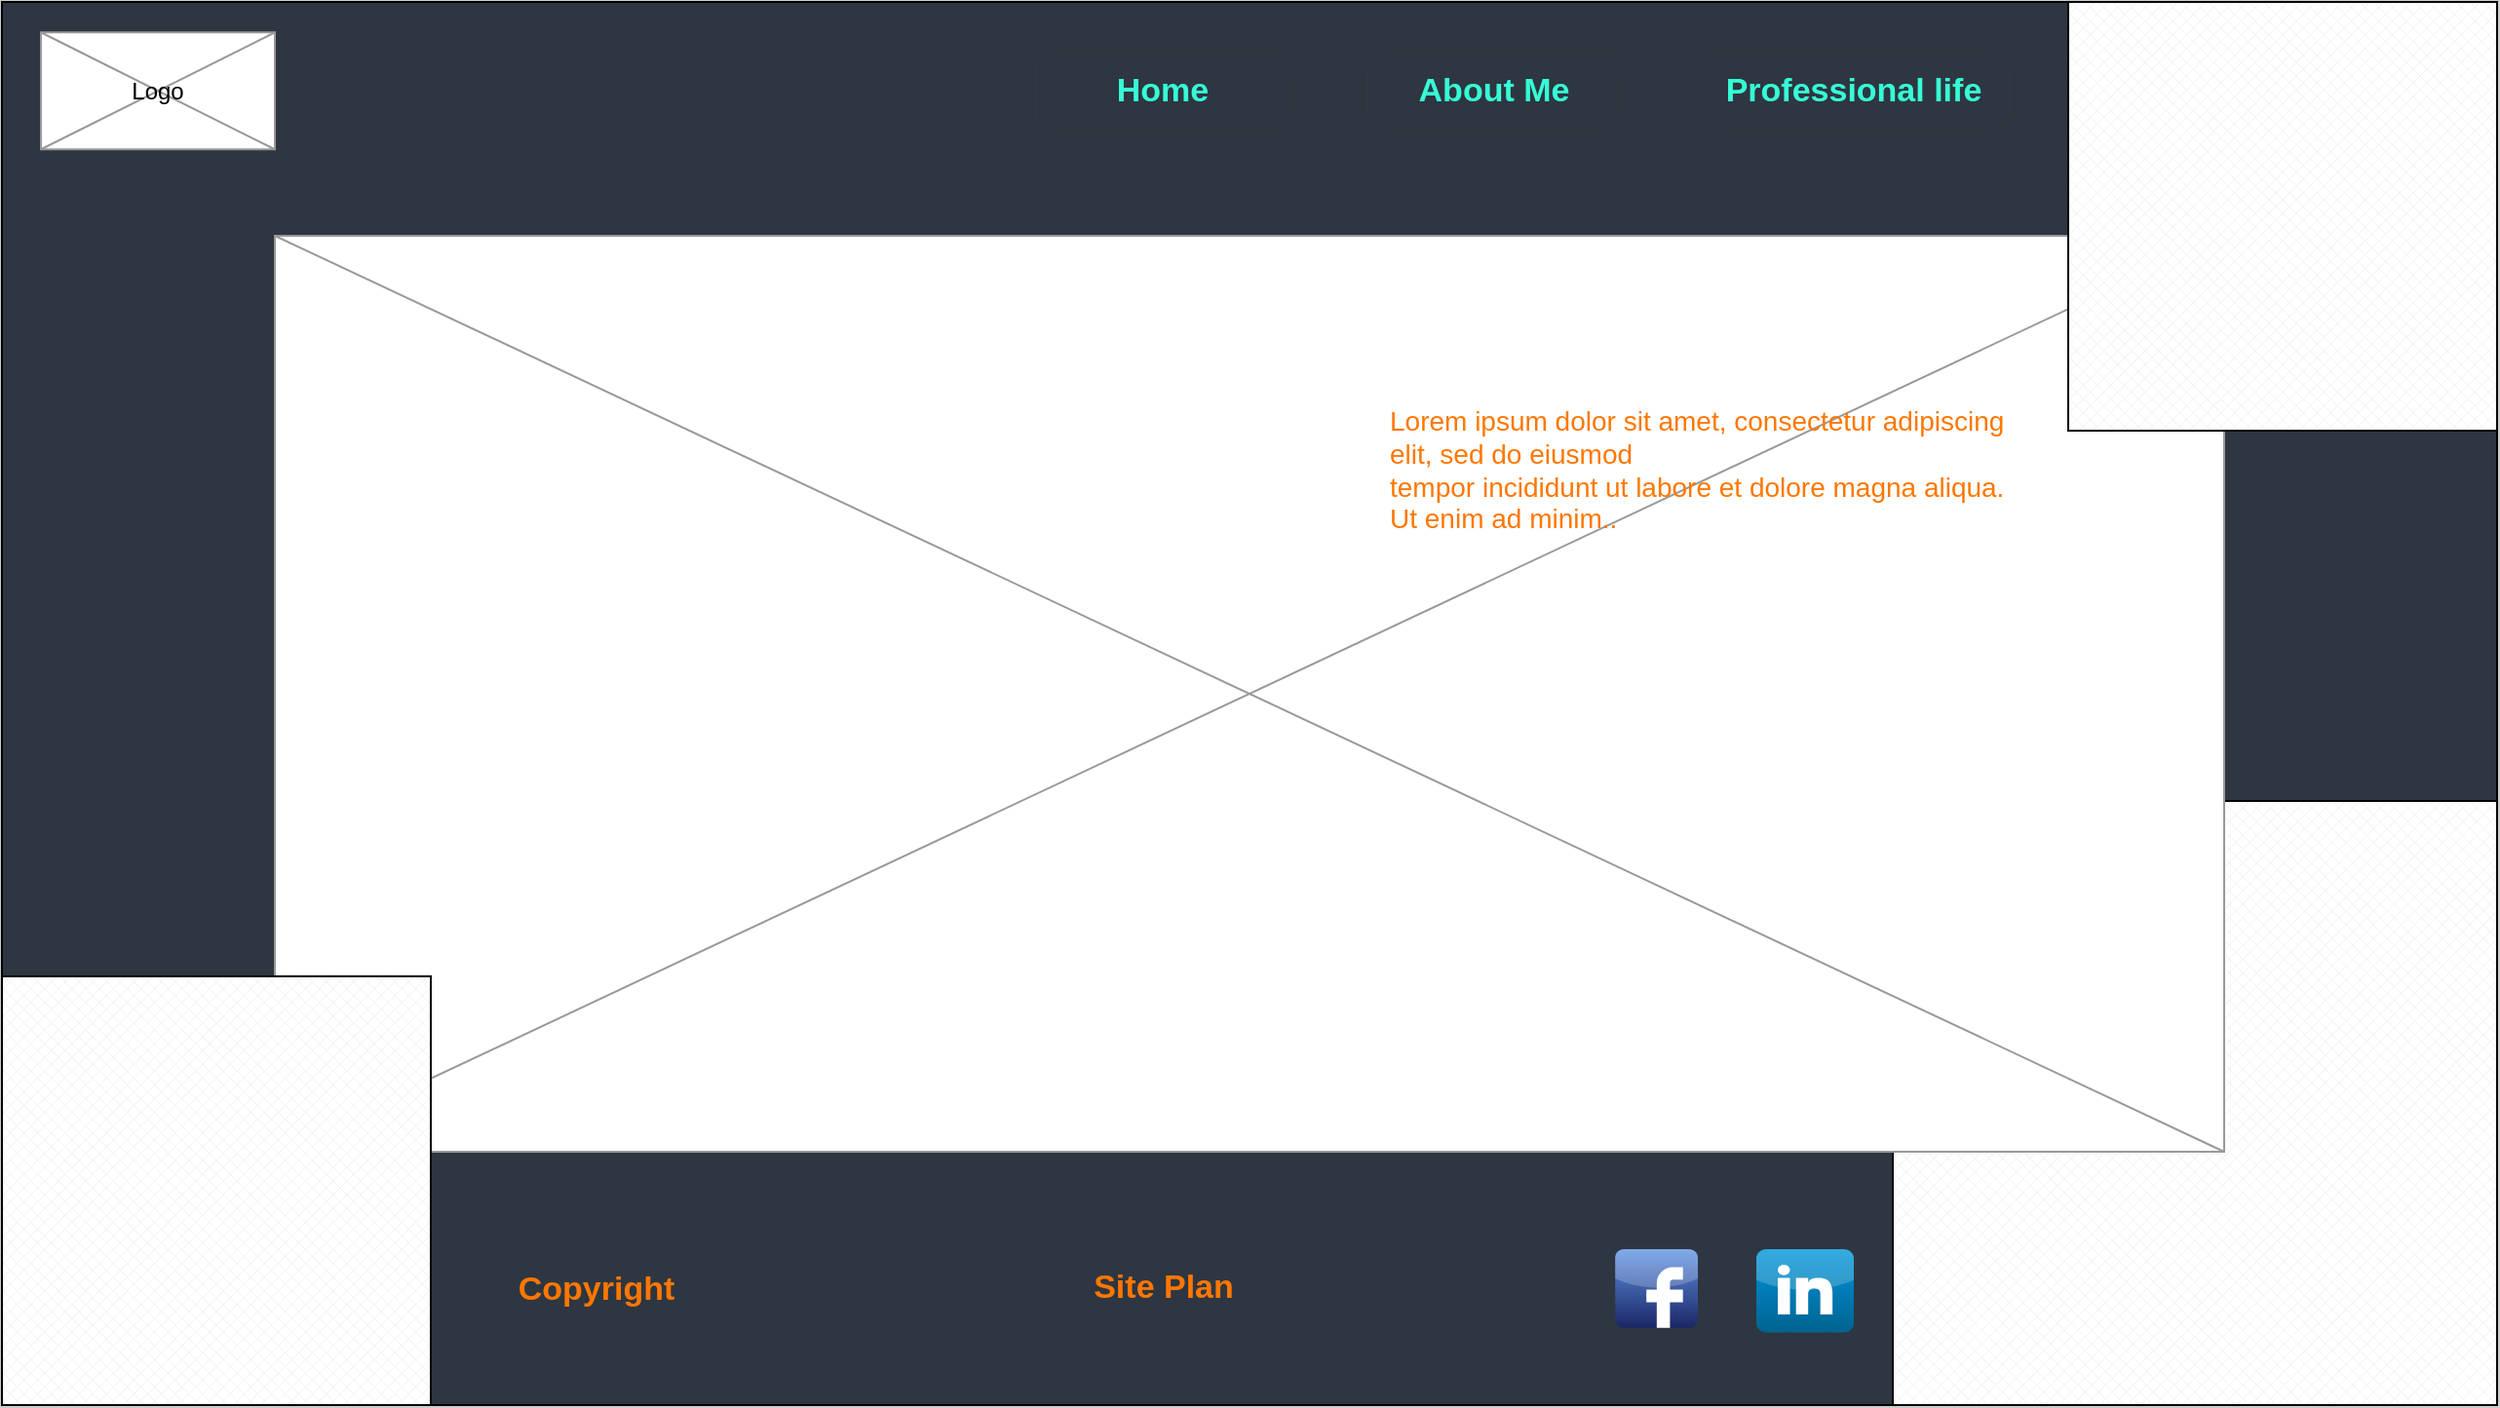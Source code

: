 <mxfile version="22.0.3" type="device" pages="3">
  <diagram name="Home" id="wBfMsF5EOpPH7qJPJvzx">
    <mxGraphModel dx="1418" dy="820" grid="1" gridSize="10" guides="1" tooltips="1" connect="1" arrows="1" fold="1" page="1" pageScale="1" pageWidth="1280" pageHeight="720" background="#CCCCCC" math="0" shadow="0">
      <root>
        <mxCell id="0" />
        <mxCell id="1" parent="0" />
        <mxCell id="7yaqULiW5rpqOAhdqojC-11" value="" style="rounded=0;whiteSpace=wrap;html=1;fillColor=#2E3641;" parent="1" vertex="1">
          <mxGeometry width="1280" height="720" as="geometry" />
        </mxCell>
        <mxCell id="QRP8fKSK-aSPXtrGsUG1-1" value="" style="verticalLabelPosition=bottom;shadow=0;dashed=0;align=center;html=1;verticalAlign=top;strokeWidth=1;shape=mxgraph.mockup.graphics.simpleIcon;strokeColor=#999999;" parent="1" vertex="1">
          <mxGeometry x="20" y="15.63" width="120" height="60" as="geometry" />
        </mxCell>
        <mxCell id="QRP8fKSK-aSPXtrGsUG1-2" value="Logo" style="text;html=1;strokeColor=none;fillColor=none;align=center;verticalAlign=middle;whiteSpace=wrap;rounded=0;" parent="1" vertex="1">
          <mxGeometry x="50" y="30.63" width="60" height="30" as="geometry" />
        </mxCell>
        <mxCell id="QRP8fKSK-aSPXtrGsUG1-3" value="Hero img" style="text;html=1;strokeColor=none;fillColor=none;align=center;verticalAlign=middle;whiteSpace=wrap;rounded=0;" parent="1" vertex="1">
          <mxGeometry x="610" y="340" width="60" height="30" as="geometry" />
        </mxCell>
        <mxCell id="qCJTzdN3XoCEvBxiuuqa-1" value="&lt;font&gt;Home&lt;/font&gt;" style="strokeWidth=0;shadow=0;dashed=0;align=center;html=1;shape=mxgraph.mockup.buttons.button;strokeColor=#666666;fontColor=#36FFD6;mainText=;buttonStyle=round;fontSize=17;fontStyle=1;fillColor=#2E3641;whiteSpace=wrap;direction=south;rotation=0;" parent="1" vertex="1">
          <mxGeometry x="530" y="25.01" width="131.25" height="41.25" as="geometry" />
        </mxCell>
        <mxCell id="dCPN4y6ug0PJeD0DynAb-1" value="" style="verticalLabelPosition=bottom;verticalAlign=top;html=1;shape=mxgraph.basic.patternFillRect;fillStyle=diagGrid;step=5;fillStrokeWidth=0.2;fillStrokeColor=#dddddd;" parent="1" vertex="1">
          <mxGeometry x="970" y="410" width="310" height="310" as="geometry" />
        </mxCell>
        <mxCell id="PQiBWI9s9tDiOVRvdSXA-1" value="About Me" style="strokeWidth=0;shadow=0;dashed=0;align=center;html=1;shape=mxgraph.mockup.buttons.button;strokeColor=#666666;fontColor=#36FFD6;mainText=;buttonStyle=round;fontSize=17;fontStyle=1;fillColor=#2E3641;whiteSpace=wrap;direction=south;rotation=0;" parent="1" vertex="1">
          <mxGeometry x="700" y="25.01" width="131.25" height="41.25" as="geometry" />
        </mxCell>
        <mxCell id="PQiBWI9s9tDiOVRvdSXA-2" value="Professional life" style="strokeWidth=0;shadow=0;dashed=0;align=center;html=1;shape=mxgraph.mockup.buttons.button;strokeColor=#666666;fontColor=#36FFD6;mainText=;buttonStyle=round;fontSize=17;fontStyle=1;fillColor=#2E3641;whiteSpace=wrap;direction=south;rotation=0;" parent="1" vertex="1">
          <mxGeometry x="870" y="25.01" width="160" height="41.25" as="geometry" />
        </mxCell>
        <mxCell id="7yaqULiW5rpqOAhdqojC-18" value="" style="verticalLabelPosition=bottom;shadow=0;dashed=0;align=center;html=1;verticalAlign=top;strokeWidth=1;shape=mxgraph.mockup.graphics.simpleIcon;strokeColor=#999999;" parent="1" vertex="1">
          <mxGeometry x="140" y="120" width="1000" height="470" as="geometry" />
        </mxCell>
        <mxCell id="UjjXFJUzAmLXbmccAbjf-2" value="" style="verticalLabelPosition=bottom;verticalAlign=top;html=1;shape=mxgraph.basic.patternFillRect;fillStyle=diagGrid;step=5;fillStrokeWidth=0.2;fillStrokeColor=#dddddd;" parent="1" vertex="1">
          <mxGeometry x="1060" width="220" height="220" as="geometry" />
        </mxCell>
        <mxCell id="UjjXFJUzAmLXbmccAbjf-1" value="" style="verticalLabelPosition=bottom;verticalAlign=top;html=1;shape=mxgraph.basic.patternFillRect;fillStyle=diagGrid;step=5;fillStrokeWidth=0.2;fillStrokeColor=#dddddd;" parent="1" vertex="1">
          <mxGeometry y="500" width="220" height="220" as="geometry" />
        </mxCell>
        <mxCell id="b5jT3TNlWhaWunSks1nH-2" value="" style="dashed=0;outlineConnect=0;html=1;align=center;labelPosition=center;verticalLabelPosition=bottom;verticalAlign=top;shape=mxgraph.webicons.facebook;fillColor=#6294E4;gradientColor=#1A2665" parent="1" vertex="1">
          <mxGeometry x="827.6" y="640" width="42.4" height="40.4" as="geometry" />
        </mxCell>
        <mxCell id="b5jT3TNlWhaWunSks1nH-3" value="" style="dashed=0;outlineConnect=0;html=1;align=center;labelPosition=center;verticalLabelPosition=bottom;verticalAlign=top;shape=mxgraph.webicons.linkedin;fillColor=#0095DB;gradientColor=#006391" parent="1" vertex="1">
          <mxGeometry x="900" y="640" width="50" height="42.8" as="geometry" />
        </mxCell>
        <mxCell id="Gk7XXAPY_sbe26i6wyBb-1" value="&lt;font color=&quot;#ff7700&quot; style=&quot;font-size: 14px;&quot;&gt;Lorem ipsum dolor sit amet, consectetur adipiscing elit, sed do eiusmod &lt;br&gt;tempor incididunt ut labore et dolore magna aliqua. Ut enim ad minim..&lt;br&gt;&lt;/font&gt;" style="text;html=1;strokeColor=none;fillColor=none;align=left;verticalAlign=middle;whiteSpace=wrap;rounded=0;" parent="1" vertex="1">
          <mxGeometry x="710" y="180" width="320" height="120" as="geometry" />
        </mxCell>
        <mxCell id="zJCNA5fONEXdiLDR6Zia-1" value="&lt;b&gt;&lt;font style=&quot;font-size: 17px;&quot; color=&quot;#ff7700&quot;&gt;Site Plan&lt;/font&gt;&lt;/b&gt;" style="text;html=1;strokeColor=none;fillColor=none;align=center;verticalAlign=middle;whiteSpace=wrap;rounded=0;" vertex="1" parent="1">
          <mxGeometry x="550.62" y="645.2" width="90" height="30" as="geometry" />
        </mxCell>
        <mxCell id="zJCNA5fONEXdiLDR6Zia-2" value="&lt;b&gt;&lt;font color=&quot;#ff7700&quot; style=&quot;font-size: 17px;&quot;&gt;Copyright&lt;/font&gt;&lt;/b&gt;" style="text;html=1;strokeColor=none;fillColor=none;align=center;verticalAlign=middle;whiteSpace=wrap;rounded=0;" vertex="1" parent="1">
          <mxGeometry x="240" y="646.4" width="130" height="30" as="geometry" />
        </mxCell>
      </root>
    </mxGraphModel>
  </diagram>
  <diagram id="TpxCy1GnwFPJlhL2u1xT" name="About Me">
    <mxGraphModel dx="1418" dy="820" grid="1" gridSize="10" guides="1" tooltips="1" connect="1" arrows="1" fold="1" page="1" pageScale="1" pageWidth="1280" pageHeight="720" math="0" shadow="0">
      <root>
        <mxCell id="0" />
        <mxCell id="1" parent="0" />
        <mxCell id="BMCmZ-RgQjH0LKbS7Fod-1" value="" style="rounded=0;whiteSpace=wrap;html=1;fillColor=#2E3641;" parent="1" vertex="1">
          <mxGeometry width="1280" height="720" as="geometry" />
        </mxCell>
        <mxCell id="BMCmZ-RgQjH0LKbS7Fod-12" value="&lt;h1 style=&quot;font-size: 20px;&quot;&gt;Backgroung&lt;/h1&gt;&lt;h1 style=&quot;font-size: 20px;&quot;&gt;&lt;font style=&quot;font-size: 20px;&quot;&gt;Lorem ipsum dolor sit amet, consectetur adipiscing elit, sed do eiusmod &lt;br style=&quot;font-size: 20px;&quot;&gt;tempor incididunt ut labore et dolore magna aliqua. Ut enim ad minim &lt;br style=&quot;font-size: 20px;&quot;&gt;veniam, quis nostrud exercitation ullamco laboris nisi ut aliquip ex ea &lt;br style=&quot;font-size: 20px;&quot;&gt;commodo consequat. Duis aute irure dolor in reprehenderit in voluptate &lt;br style=&quot;font-size: 20px;&quot;&gt;&lt;br&gt;&lt;/font&gt;&lt;/h1&gt;" style="text;html=1;strokeColor=none;fillColor=default;spacing=5;spacingTop=-20;whiteSpace=wrap;overflow=hidden;rounded=0;fontSize=20;" parent="1" vertex="1">
          <mxGeometry x="140" y="90" width="550" height="250" as="geometry" />
        </mxCell>
        <mxCell id="Ziz4033YWvLwNaLGAczF-1" value="" style="verticalLabelPosition=bottom;shadow=0;dashed=0;align=center;html=1;verticalAlign=top;strokeWidth=1;shape=mxgraph.mockup.graphics.simpleIcon;strokeColor=#999999;" parent="1" vertex="1">
          <mxGeometry x="20" y="15.63" width="120" height="60" as="geometry" />
        </mxCell>
        <mxCell id="Ziz4033YWvLwNaLGAczF-2" value="Logo" style="text;html=1;strokeColor=none;fillColor=none;align=center;verticalAlign=middle;whiteSpace=wrap;rounded=0;" parent="1" vertex="1">
          <mxGeometry x="50" y="30.63" width="60" height="30" as="geometry" />
        </mxCell>
        <mxCell id="Ziz4033YWvLwNaLGAczF-3" value="" style="verticalLabelPosition=bottom;verticalAlign=top;html=1;shape=mxgraph.basic.patternFillRect;fillStyle=diagGrid;step=5;fillStrokeWidth=0.2;fillStrokeColor=#dddddd;" parent="1" vertex="1">
          <mxGeometry x="970" y="410" width="310" height="310" as="geometry" />
        </mxCell>
        <mxCell id="Ziz4033YWvLwNaLGAczF-4" value="" style="verticalLabelPosition=bottom;verticalAlign=top;html=1;shape=mxgraph.basic.patternFillRect;fillStyle=diagGrid;step=5;fillStrokeWidth=0.2;fillStrokeColor=#dddddd;" parent="1" vertex="1">
          <mxGeometry x="1060" width="220" height="220" as="geometry" />
        </mxCell>
        <mxCell id="Ziz4033YWvLwNaLGAczF-5" value="" style="verticalLabelPosition=bottom;verticalAlign=top;html=1;shape=mxgraph.basic.patternFillRect;fillStyle=diagGrid;step=5;fillStrokeWidth=0.2;fillStrokeColor=#dddddd;" parent="1" vertex="1">
          <mxGeometry y="500" width="220" height="220" as="geometry" />
        </mxCell>
        <mxCell id="2_PRpetLgTnYJ_jcY5Hx-1" value="Home" style="strokeWidth=0;shadow=0;dashed=0;align=center;html=1;shape=mxgraph.mockup.buttons.button;strokeColor=#666666;fontColor=#36FFD6;mainText=;buttonStyle=round;fontSize=17;fontStyle=1;fillColor=#2E3641;whiteSpace=wrap;direction=south;rotation=0;" parent="1" vertex="1">
          <mxGeometry x="530" y="25.01" width="131.25" height="41.25" as="geometry" />
        </mxCell>
        <mxCell id="2_PRpetLgTnYJ_jcY5Hx-2" value="&lt;font&gt;About Me&lt;/font&gt;" style="strokeWidth=0;shadow=0;dashed=0;align=center;html=1;shape=mxgraph.mockup.buttons.button;strokeColor=#666666;fontColor=#36FFD6;mainText=;buttonStyle=round;fontSize=17;fontStyle=1;fillColor=#2E3641;whiteSpace=wrap;direction=south;rotation=0;" parent="1" vertex="1">
          <mxGeometry x="700" y="25.01" width="131.25" height="41.25" as="geometry" />
        </mxCell>
        <mxCell id="2_PRpetLgTnYJ_jcY5Hx-3" value="Professional life" style="strokeWidth=0;shadow=0;dashed=0;align=center;html=1;shape=mxgraph.mockup.buttons.button;strokeColor=#666666;fontColor=#36FFD6;mainText=;buttonStyle=round;fontSize=17;fontStyle=1;fillColor=#2E3641;whiteSpace=wrap;direction=south;rotation=0;" parent="1" vertex="1">
          <mxGeometry x="870" y="25.01" width="160" height="41.25" as="geometry" />
        </mxCell>
        <mxCell id="BMCmZ-RgQjH0LKbS7Fod-14" value="&lt;h1 style=&quot;font-size: 19px;&quot;&gt;Me&lt;/h1&gt;&lt;h1 style=&quot;font-size: 19px;&quot;&gt;&lt;font style=&quot;font-size: 19px;&quot;&gt;Lorem ipsum dolor sit amet, consectetur adipiscing elit, sed do eiusmod &lt;br style=&quot;font-size: 19px;&quot;&gt;tempor incididunt ut labore et dolore magna aliqua. Ut enim ad minim &lt;br style=&quot;font-size: 19px;&quot;&gt;veniam, quis nostrud exercitation ullamco laboris nisi ut aliquip ex&lt;br style=&quot;font-size: 19px;&quot;&gt;commodo consequat. Duis aute irure dolor in reprehenderit in voluptate&lt;br style=&quot;font-size: 19px;&quot;&gt;&lt;/font&gt;&lt;/h1&gt;" style="text;html=1;spacing=5;spacingTop=-20;whiteSpace=wrap;overflow=hidden;rounded=0;fontSize=19;fillColor=default;align=left;" parent="1" vertex="1">
          <mxGeometry x="590" y="360" width="550" height="230" as="geometry" />
        </mxCell>
        <mxCell id="TsOiHpJsVgPfAd_2ojou-3" value="" style="dashed=0;outlineConnect=0;html=1;align=center;labelPosition=center;verticalLabelPosition=bottom;verticalAlign=top;shape=mxgraph.webicons.linkedin;fillColor=#0095DB;gradientColor=#006391" parent="1" vertex="1">
          <mxGeometry x="900" y="640" width="50" height="42.8" as="geometry" />
        </mxCell>
        <mxCell id="BMCmZ-RgQjH0LKbS7Fod-5" value="" style="verticalLabelPosition=bottom;shadow=0;dashed=0;align=center;html=1;verticalAlign=top;strokeWidth=1;shape=mxgraph.mockup.graphics.simpleIcon;strokeColor=#999999;" parent="1" vertex="1">
          <mxGeometry x="710" y="90" width="430" height="250" as="geometry" />
        </mxCell>
        <mxCell id="wWEIseBvrATQPRM72ox3-1" value="Slideshow" style="text;html=1;strokeColor=none;fillColor=none;align=center;verticalAlign=middle;whiteSpace=wrap;rounded=0;fontStyle=1;fontSize=14;" vertex="1" parent="1">
          <mxGeometry x="895" y="200" width="60" height="30" as="geometry" />
        </mxCell>
        <mxCell id="HZjjeGRqze4zufVo57Fl-1" value="" style="dashed=0;outlineConnect=0;html=1;align=center;labelPosition=center;verticalLabelPosition=bottom;verticalAlign=top;shape=mxgraph.webicons.facebook;fillColor=#6294E4;gradientColor=#1A2665" vertex="1" parent="1">
          <mxGeometry x="827.6" y="640" width="42.4" height="40.4" as="geometry" />
        </mxCell>
        <mxCell id="HZjjeGRqze4zufVo57Fl-2" value="" style="dashed=0;outlineConnect=0;html=1;align=center;labelPosition=center;verticalLabelPosition=bottom;verticalAlign=top;shape=mxgraph.webicons.linkedin;fillColor=#0095DB;gradientColor=#006391" vertex="1" parent="1">
          <mxGeometry x="900" y="640" width="50" height="42.8" as="geometry" />
        </mxCell>
        <mxCell id="HZjjeGRqze4zufVo57Fl-3" value="&lt;b&gt;&lt;font style=&quot;font-size: 17px;&quot; color=&quot;#ff7700&quot;&gt;Site Plan&lt;/font&gt;&lt;/b&gt;" style="text;html=1;strokeColor=none;fillColor=none;align=center;verticalAlign=middle;whiteSpace=wrap;rounded=0;" vertex="1" parent="1">
          <mxGeometry x="550.62" y="645.2" width="90" height="30" as="geometry" />
        </mxCell>
        <mxCell id="HZjjeGRqze4zufVo57Fl-4" value="&lt;b&gt;&lt;font color=&quot;#ff7700&quot; style=&quot;font-size: 17px;&quot;&gt;Copyright&lt;/font&gt;&lt;/b&gt;" style="text;html=1;strokeColor=none;fillColor=none;align=center;verticalAlign=middle;whiteSpace=wrap;rounded=0;" vertex="1" parent="1">
          <mxGeometry x="240" y="646.4" width="130" height="30" as="geometry" />
        </mxCell>
        <mxCell id="MC26KxEanJasFomS0dOM-1" value="" style="verticalLabelPosition=bottom;shadow=0;dashed=0;align=center;html=1;verticalAlign=top;strokeWidth=1;shape=mxgraph.mockup.graphics.simpleIcon;strokeColor=#999999;" vertex="1" parent="1">
          <mxGeometry x="140" y="360" width="430" height="230" as="geometry" />
        </mxCell>
        <mxCell id="MC26KxEanJasFomS0dOM-2" value="Slideshow" style="text;html=1;strokeColor=none;fillColor=none;align=center;verticalAlign=middle;whiteSpace=wrap;rounded=0;fontStyle=1;fontSize=14;" vertex="1" parent="1">
          <mxGeometry x="325" y="460" width="60" height="30" as="geometry" />
        </mxCell>
      </root>
    </mxGraphModel>
  </diagram>
  <diagram id="FTLInvPN_gotltsp7zTQ" name="Professional Life">
    <mxGraphModel dx="1418" dy="820" grid="1" gridSize="10" guides="1" tooltips="1" connect="1" arrows="1" fold="1" page="1" pageScale="1" pageWidth="1280" pageHeight="720" math="0" shadow="0">
      <root>
        <mxCell id="0" />
        <mxCell id="1" parent="0" />
        <mxCell id="UwCQRblUi37K-v5Aw7vK-1" value="" style="rounded=0;whiteSpace=wrap;html=1;fillColor=#2E3641;" parent="1" vertex="1">
          <mxGeometry width="1280" height="720" as="geometry" />
        </mxCell>
        <mxCell id="l8b4pAbm5fQWwhxcnFbj-14" value="&lt;h1&gt;Heading&lt;/h1&gt;&lt;p&gt;Lorem ipsum dolor sit amet, consectetur adipisicing elit, sed do eiusmod tempor incididunt ut labore et dolore magna aliqua.&lt;/p&gt;" style="text;html=1;strokeColor=none;fillColor=none;spacing=5;spacingTop=-20;whiteSpace=wrap;overflow=hidden;rounded=0;" parent="1" vertex="1">
          <mxGeometry x="160" y="100" width="540" height="80" as="geometry" />
        </mxCell>
        <mxCell id="l8b4pAbm5fQWwhxcnFbj-16" value="&lt;h1&gt;Heading&lt;/h1&gt;&lt;p&gt;Lorem ipsum dolor sit amet, consectetur adipisicing elit, sed do eiusmod tempor incididunt ut labore et dolore magna aliqua.&lt;/p&gt;" style="text;html=1;strokeColor=none;fillColor=none;spacing=5;spacingTop=-20;whiteSpace=wrap;overflow=hidden;rounded=0;" parent="1" vertex="1">
          <mxGeometry x="160" y="200" width="540" height="80" as="geometry" />
        </mxCell>
        <mxCell id="l8b4pAbm5fQWwhxcnFbj-17" value="&lt;h1&gt;Heading&lt;/h1&gt;&lt;p&gt;Lorem ipsum dolor sit amet, consectetur adipisicing elit, sed do eiusmod tempor incididunt ut labore et dolore magna aliqua.&lt;/p&gt;" style="text;html=1;strokeColor=none;fillColor=none;spacing=5;spacingTop=-20;whiteSpace=wrap;overflow=hidden;rounded=0;" parent="1" vertex="1">
          <mxGeometry x="160" y="300.25" width="540" height="80" as="geometry" />
        </mxCell>
        <mxCell id="l8b4pAbm5fQWwhxcnFbj-18" value="&lt;h1&gt;Heading&lt;/h1&gt;&lt;p&gt;Lorem ipsum dolor sit amet, consectetur adipisicing elit, sed do eiusmod tempor incididunt ut labore et dolore magna aliqua.&lt;/p&gt;" style="text;html=1;strokeColor=none;fillColor=none;spacing=5;spacingTop=-20;whiteSpace=wrap;overflow=hidden;rounded=0;" parent="1" vertex="1">
          <mxGeometry x="160" y="400" width="540" height="80" as="geometry" />
        </mxCell>
        <mxCell id="q9BmifCWnXxqbpjacA7f-1" value="" style="verticalLabelPosition=bottom;shadow=0;dashed=0;align=center;html=1;verticalAlign=top;strokeWidth=1;shape=mxgraph.mockup.graphics.simpleIcon;strokeColor=#999999;" parent="1" vertex="1">
          <mxGeometry x="20" y="15.63" width="120" height="60" as="geometry" />
        </mxCell>
        <mxCell id="q9BmifCWnXxqbpjacA7f-2" value="Logo" style="text;html=1;strokeColor=none;fillColor=none;align=center;verticalAlign=middle;whiteSpace=wrap;rounded=0;" parent="1" vertex="1">
          <mxGeometry x="50" y="30.63" width="60" height="30" as="geometry" />
        </mxCell>
        <mxCell id="q9BmifCWnXxqbpjacA7f-4" value="" style="verticalLabelPosition=bottom;verticalAlign=top;html=1;shape=mxgraph.basic.patternFillRect;fillStyle=diagGrid;step=5;fillStrokeWidth=0.2;fillStrokeColor=#dddddd;" parent="1" vertex="1">
          <mxGeometry x="1060" width="220" height="220" as="geometry" />
        </mxCell>
        <mxCell id="q9BmifCWnXxqbpjacA7f-3" value="" style="verticalLabelPosition=bottom;verticalAlign=top;html=1;shape=mxgraph.basic.patternFillRect;fillStyle=diagGrid;step=5;fillStrokeWidth=0.2;fillStrokeColor=#dddddd;" parent="1" vertex="1">
          <mxGeometry x="970" y="410" width="310" height="310" as="geometry" />
        </mxCell>
        <mxCell id="q9BmifCWnXxqbpjacA7f-5" value="" style="verticalLabelPosition=bottom;verticalAlign=top;html=1;shape=mxgraph.basic.patternFillRect;fillStyle=diagGrid;step=5;fillStrokeWidth=0.2;fillStrokeColor=#dddddd;" parent="1" vertex="1">
          <mxGeometry y="500" width="220" height="220" as="geometry" />
        </mxCell>
        <mxCell id="4jpjoxdkmpiXWCgLBBD9-1" value="Home" style="strokeWidth=0;shadow=0;dashed=0;align=center;html=1;shape=mxgraph.mockup.buttons.button;strokeColor=#666666;fontColor=#36FFD6;mainText=;buttonStyle=round;fontSize=17;fontStyle=1;fillColor=#2E3641;whiteSpace=wrap;direction=south;rotation=0;" parent="1" vertex="1">
          <mxGeometry x="530" y="25.01" width="131.25" height="41.25" as="geometry" />
        </mxCell>
        <mxCell id="4jpjoxdkmpiXWCgLBBD9-2" value="About Me" style="strokeWidth=0;shadow=0;dashed=0;align=center;html=1;shape=mxgraph.mockup.buttons.button;strokeColor=#666666;fontColor=#36FFD6;mainText=;buttonStyle=round;fontSize=17;fontStyle=1;fillColor=#2E3641;whiteSpace=wrap;direction=south;rotation=0;" parent="1" vertex="1">
          <mxGeometry x="700" y="25.01" width="131.25" height="41.25" as="geometry" />
        </mxCell>
        <mxCell id="4jpjoxdkmpiXWCgLBBD9-3" value="Professional life" style="strokeWidth=0;shadow=0;dashed=0;align=center;html=1;shape=mxgraph.mockup.buttons.button;strokeColor=#666666;fontColor=#36FFD6;mainText=;buttonStyle=round;fontSize=17;fontStyle=1;fillColor=#2E3641;whiteSpace=wrap;direction=south;rotation=0;" parent="1" vertex="1">
          <mxGeometry x="870" y="25.01" width="160" height="41.25" as="geometry" />
        </mxCell>
        <mxCell id="UwCQRblUi37K-v5Aw7vK-8" value="" style="verticalLabelPosition=bottom;shadow=0;dashed=0;align=center;html=1;verticalAlign=top;strokeWidth=1;shape=mxgraph.mockup.graphics.simpleIcon;strokeColor=#999999;" parent="1" vertex="1">
          <mxGeometry x="710" y="345" width="430" height="250" as="geometry" />
        </mxCell>
        <mxCell id="l8b4pAbm5fQWwhxcnFbj-19" value="&lt;h1&gt;Heading&lt;/h1&gt;&lt;p&gt;Lorem ipsum dolor sit amet, consectetur adipisicing elit, sed do eiusmod tempor incididunt ut labore et dolore magna aliqua.&lt;/p&gt;" style="text;html=1;strokeColor=none;fillColor=none;spacing=5;spacingTop=-20;whiteSpace=wrap;overflow=hidden;rounded=0;" parent="1" vertex="1">
          <mxGeometry x="160" y="500" width="540" height="80" as="geometry" />
        </mxCell>
        <mxCell id="oq6L6hEBMDuZmF21hSIg-1" value="" style="dashed=0;outlineConnect=0;html=1;align=center;labelPosition=center;verticalLabelPosition=bottom;verticalAlign=top;shape=mxgraph.webicons.facebook;fillColor=#6294E4;gradientColor=#1A2665" vertex="1" parent="1">
          <mxGeometry x="830" y="640" width="40" height="40.4" as="geometry" />
        </mxCell>
        <mxCell id="oq6L6hEBMDuZmF21hSIg-2" value="" style="dashed=0;outlineConnect=0;html=1;align=center;labelPosition=center;verticalLabelPosition=bottom;verticalAlign=top;shape=mxgraph.webicons.linkedin;fillColor=#0095DB;gradientColor=#006391" vertex="1" parent="1">
          <mxGeometry x="900" y="640" width="50" height="42.8" as="geometry" />
        </mxCell>
        <mxCell id="oq6L6hEBMDuZmF21hSIg-3" value="&lt;b&gt;&lt;font style=&quot;font-size: 17px;&quot; color=&quot;#ff7700&quot;&gt;Site Plan&lt;/font&gt;&lt;/b&gt;" style="text;html=1;strokeColor=none;fillColor=none;align=center;verticalAlign=middle;whiteSpace=wrap;rounded=0;" vertex="1" parent="1">
          <mxGeometry x="550.62" y="645.2" width="90" height="30" as="geometry" />
        </mxCell>
        <mxCell id="oq6L6hEBMDuZmF21hSIg-4" value="&lt;b&gt;&lt;font color=&quot;#ff7700&quot; style=&quot;font-size: 17px;&quot;&gt;Copyright&lt;/font&gt;&lt;/b&gt;" style="text;html=1;strokeColor=none;fillColor=none;align=center;verticalAlign=middle;whiteSpace=wrap;rounded=0;" vertex="1" parent="1">
          <mxGeometry x="240" y="646.4" width="130" height="30" as="geometry" />
        </mxCell>
        <mxCell id="XyIwfXxKSERVKMvX9og9-1" value="" style="verticalLabelPosition=bottom;shadow=0;dashed=0;align=center;html=1;verticalAlign=top;strokeWidth=1;shape=mxgraph.mockup.graphics.simpleIcon;strokeColor=#999999;" vertex="1" parent="1">
          <mxGeometry x="710" y="90" width="430" height="250" as="geometry" />
        </mxCell>
      </root>
    </mxGraphModel>
  </diagram>
</mxfile>
